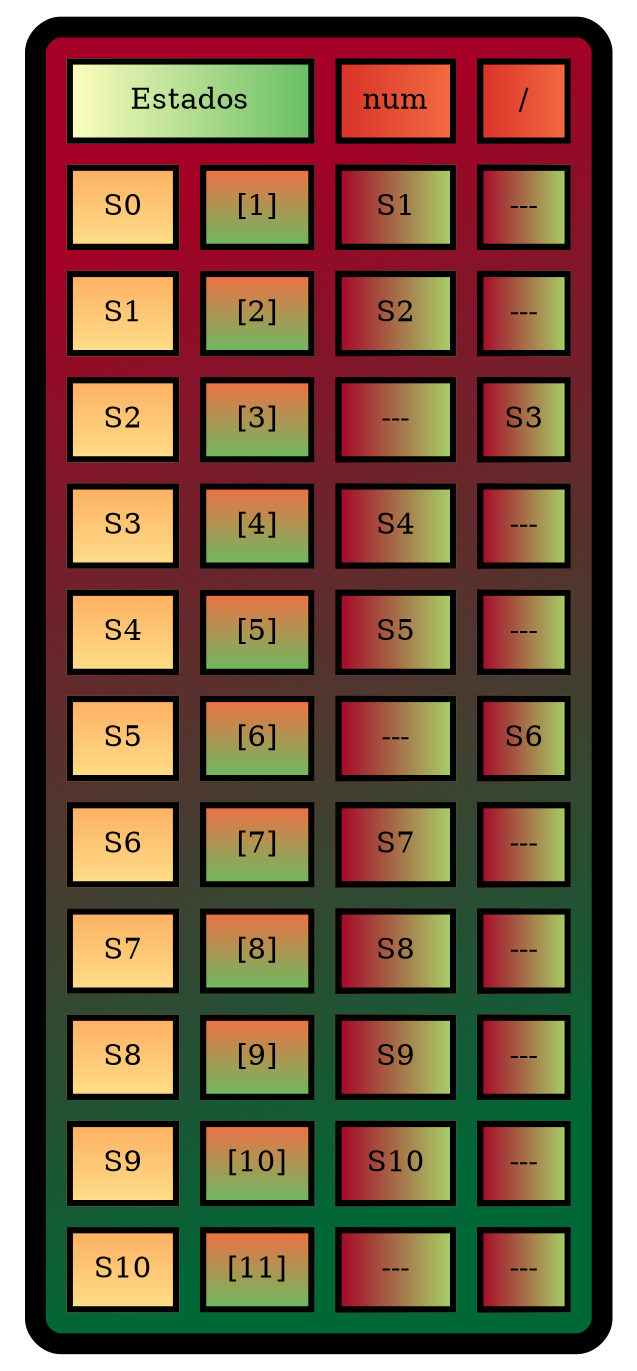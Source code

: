 digraph G{
tbl [
shape=plaintext
label=<
<TABLE border="10" cellspacing="10" cellpadding="10" style="rounded" bgcolor="/rdylgn11/1:/rdylgn11/11" gradientangle="315">
<TR>
<TD border="3" colspan="2"  bgcolor="/rdylgn11/6:/rdylgn11/9">Estados</TD>
<TD border="3"  bgcolor="/rdylgn11/2:/rdylgn11/3">num</TD>
<TD border="3"  bgcolor="/rdylgn11/2:/rdylgn11/3">/</TD>
</TR>
<TR>
<TD border="3" bgcolor="/rdylgn11/4:/rdylgn11/5" gradientangle="270">S0</TD>
<TD border="3" bgcolor="/rdylgn11/3:/rdylgn11/9" gradientangle="270">[1]</TD>
<TD border="3"  bgcolor="/rdylgn11/1:/rdylgn11/8">S1</TD>
<TD border="3"  bgcolor="/rdylgn11/1:/rdylgn11/8">---</TD>
</TR>
<TR>
<TD border="3" bgcolor="/rdylgn11/4:/rdylgn11/5" gradientangle="270">S1</TD>
<TD border="3" bgcolor="/rdylgn11/3:/rdylgn11/9" gradientangle="270">[2]</TD>
<TD border="3"  bgcolor="/rdylgn11/1:/rdylgn11/8">S2</TD>
<TD border="3"  bgcolor="/rdylgn11/1:/rdylgn11/8">---</TD>
</TR>
<TR>
<TD border="3" bgcolor="/rdylgn11/4:/rdylgn11/5" gradientangle="270">S2</TD>
<TD border="3" bgcolor="/rdylgn11/3:/rdylgn11/9" gradientangle="270">[3]</TD>
<TD border="3"  bgcolor="/rdylgn11/1:/rdylgn11/8">---</TD>
<TD border="3"  bgcolor="/rdylgn11/1:/rdylgn11/8">S3</TD>
</TR>
<TR>
<TD border="3" bgcolor="/rdylgn11/4:/rdylgn11/5" gradientangle="270">S3</TD>
<TD border="3" bgcolor="/rdylgn11/3:/rdylgn11/9" gradientangle="270">[4]</TD>
<TD border="3"  bgcolor="/rdylgn11/1:/rdylgn11/8">S4</TD>
<TD border="3"  bgcolor="/rdylgn11/1:/rdylgn11/8">---</TD>
</TR>
<TR>
<TD border="3" bgcolor="/rdylgn11/4:/rdylgn11/5" gradientangle="270">S4</TD>
<TD border="3" bgcolor="/rdylgn11/3:/rdylgn11/9" gradientangle="270">[5]</TD>
<TD border="3"  bgcolor="/rdylgn11/1:/rdylgn11/8">S5</TD>
<TD border="3"  bgcolor="/rdylgn11/1:/rdylgn11/8">---</TD>
</TR>
<TR>
<TD border="3" bgcolor="/rdylgn11/4:/rdylgn11/5" gradientangle="270">S5</TD>
<TD border="3" bgcolor="/rdylgn11/3:/rdylgn11/9" gradientangle="270">[6]</TD>
<TD border="3"  bgcolor="/rdylgn11/1:/rdylgn11/8">---</TD>
<TD border="3"  bgcolor="/rdylgn11/1:/rdylgn11/8">S6</TD>
</TR>
<TR>
<TD border="3" bgcolor="/rdylgn11/4:/rdylgn11/5" gradientangle="270">S6</TD>
<TD border="3" bgcolor="/rdylgn11/3:/rdylgn11/9" gradientangle="270">[7]</TD>
<TD border="3"  bgcolor="/rdylgn11/1:/rdylgn11/8">S7</TD>
<TD border="3"  bgcolor="/rdylgn11/1:/rdylgn11/8">---</TD>
</TR>
<TR>
<TD border="3" bgcolor="/rdylgn11/4:/rdylgn11/5" gradientangle="270">S7</TD>
<TD border="3" bgcolor="/rdylgn11/3:/rdylgn11/9" gradientangle="270">[8]</TD>
<TD border="3"  bgcolor="/rdylgn11/1:/rdylgn11/8">S8</TD>
<TD border="3"  bgcolor="/rdylgn11/1:/rdylgn11/8">---</TD>
</TR>
<TR>
<TD border="3" bgcolor="/rdylgn11/4:/rdylgn11/5" gradientangle="270">S8</TD>
<TD border="3" bgcolor="/rdylgn11/3:/rdylgn11/9" gradientangle="270">[9]</TD>
<TD border="3"  bgcolor="/rdylgn11/1:/rdylgn11/8">S9</TD>
<TD border="3"  bgcolor="/rdylgn11/1:/rdylgn11/8">---</TD>
</TR>
<TR>
<TD border="3" bgcolor="/rdylgn11/4:/rdylgn11/5" gradientangle="270">S9</TD>
<TD border="3" bgcolor="/rdylgn11/3:/rdylgn11/9" gradientangle="270">[10]</TD>
<TD border="3"  bgcolor="/rdylgn11/1:/rdylgn11/8">S10</TD>
<TD border="3"  bgcolor="/rdylgn11/1:/rdylgn11/8">---</TD>
</TR>
<TR>
<TD border="3" bgcolor="/rdylgn11/4:/rdylgn11/5" gradientangle="270">S10</TD>
<TD border="3" bgcolor="/rdylgn11/3:/rdylgn11/9" gradientangle="270">[11]</TD>
<TD border="3"  bgcolor="/rdylgn11/1:/rdylgn11/8">---</TD>
<TD border="3"  bgcolor="/rdylgn11/1:/rdylgn11/8">---</TD>
</TR>
</TABLE>
>];
}
